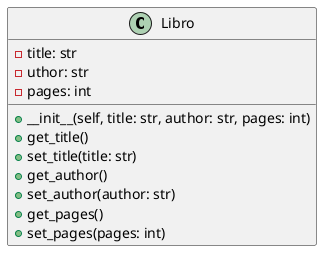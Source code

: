 @startuml
class Libro {
    - title: str
    - uthor: str
    - pages: int
    __
    + __init__(self, title: str, author: str, pages: int)
    + get_title()
    + set_title(title: str)
    + get_author()
    + set_author(author: str)
    + get_pages()
    + set_pages(pages: int)
}

@enduml